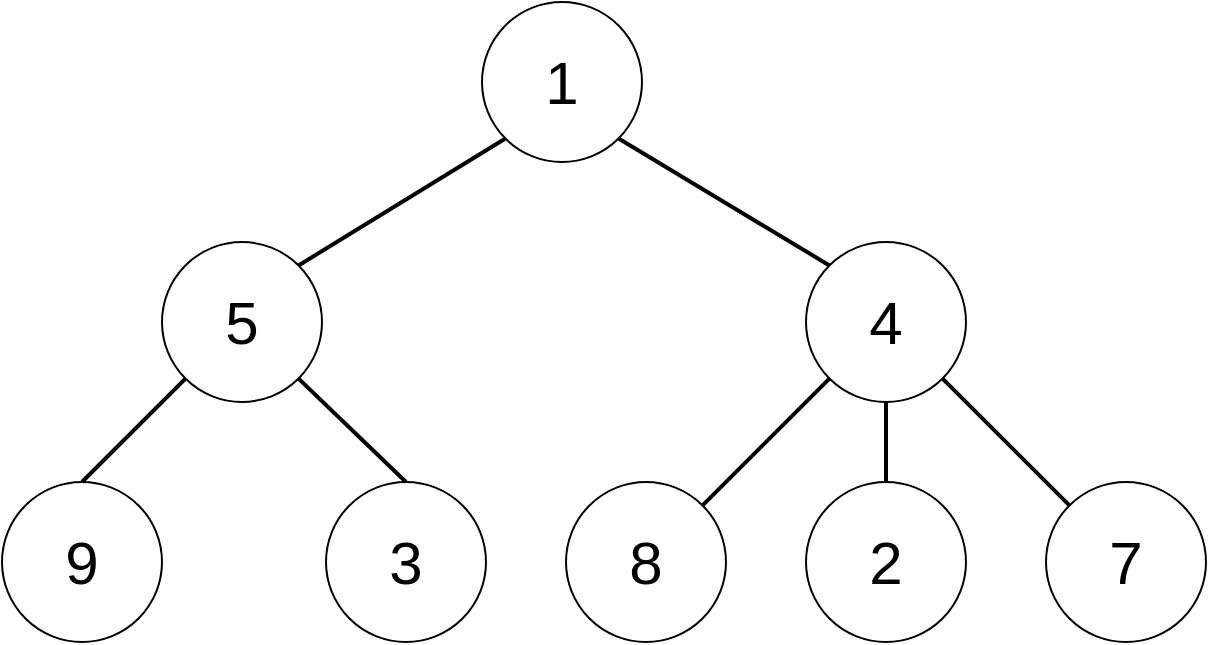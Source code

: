 <mxfile version="13.0.9" type="device"><diagram id="211eEE2k3VvQBBkMjDMZ" name="Page-1"><mxGraphModel dx="188" dy="580" grid="1" gridSize="10" guides="1" tooltips="1" connect="1" arrows="1" fold="1" page="1" pageScale="1" pageWidth="850" pageHeight="1100" math="0" shadow="0"><root><mxCell id="0"/><mxCell id="1" parent="0"/><mxCell id="ihnnHBz67--gn-hnJCxl-74" value="&lt;font style=&quot;font-size: 30px&quot;&gt;1&lt;/font&gt;" style="ellipse;whiteSpace=wrap;html=1;aspect=fixed;" vertex="1" parent="1"><mxGeometry x="1200" y="40" width="80" height="80" as="geometry"/></mxCell><mxCell id="ihnnHBz67--gn-hnJCxl-75" value="&lt;font style=&quot;font-size: 30px&quot;&gt;5&lt;/font&gt;" style="ellipse;whiteSpace=wrap;html=1;aspect=fixed;" vertex="1" parent="1"><mxGeometry x="1040" y="160" width="80" height="80" as="geometry"/></mxCell><mxCell id="ihnnHBz67--gn-hnJCxl-76" value="&lt;font style=&quot;font-size: 30px&quot;&gt;4&lt;/font&gt;" style="ellipse;whiteSpace=wrap;html=1;aspect=fixed;" vertex="1" parent="1"><mxGeometry x="1362" y="160" width="80" height="80" as="geometry"/></mxCell><mxCell id="ihnnHBz67--gn-hnJCxl-77" value="&lt;font style=&quot;font-size: 30px&quot;&gt;9&lt;/font&gt;" style="ellipse;whiteSpace=wrap;html=1;aspect=fixed;" vertex="1" parent="1"><mxGeometry x="960" y="280" width="80" height="80" as="geometry"/></mxCell><mxCell id="ihnnHBz67--gn-hnJCxl-78" value="&lt;font style=&quot;font-size: 30px&quot;&gt;3&lt;/font&gt;" style="ellipse;whiteSpace=wrap;html=1;aspect=fixed;" vertex="1" parent="1"><mxGeometry x="1122" y="280" width="80" height="80" as="geometry"/></mxCell><mxCell id="ihnnHBz67--gn-hnJCxl-79" value="&lt;font style=&quot;font-size: 30px&quot;&gt;8&lt;/font&gt;" style="ellipse;whiteSpace=wrap;html=1;aspect=fixed;" vertex="1" parent="1"><mxGeometry x="1242" y="280" width="80" height="80" as="geometry"/></mxCell><mxCell id="ihnnHBz67--gn-hnJCxl-80" value="&lt;font style=&quot;font-size: 30px&quot;&gt;2&lt;/font&gt;" style="ellipse;whiteSpace=wrap;html=1;aspect=fixed;" vertex="1" parent="1"><mxGeometry x="1362" y="280" width="80" height="80" as="geometry"/></mxCell><mxCell id="ihnnHBz67--gn-hnJCxl-81" value="&lt;font style=&quot;font-size: 30px&quot;&gt;7&lt;/font&gt;" style="ellipse;whiteSpace=wrap;html=1;aspect=fixed;" vertex="1" parent="1"><mxGeometry x="1482" y="280" width="80" height="80" as="geometry"/></mxCell><mxCell id="ihnnHBz67--gn-hnJCxl-83" value="" style="endArrow=none;html=1;strokeWidth=2;entryX=0;entryY=1;entryDx=0;entryDy=0;exitX=1;exitY=0;exitDx=0;exitDy=0;" edge="1" parent="1" source="ihnnHBz67--gn-hnJCxl-75" target="ihnnHBz67--gn-hnJCxl-74"><mxGeometry width="50" height="50" relative="1" as="geometry"><mxPoint x="1137" y="170" as="sourcePoint"/><mxPoint x="1187" y="120" as="targetPoint"/></mxGeometry></mxCell><mxCell id="ihnnHBz67--gn-hnJCxl-84" value="" style="endArrow=none;html=1;strokeWidth=2;entryX=1;entryY=1;entryDx=0;entryDy=0;exitX=0;exitY=0;exitDx=0;exitDy=0;" edge="1" parent="1" source="ihnnHBz67--gn-hnJCxl-76" target="ihnnHBz67--gn-hnJCxl-74"><mxGeometry width="50" height="50" relative="1" as="geometry"><mxPoint x="1220.004" y="223.436" as="sourcePoint"/><mxPoint x="1323.436" y="160.004" as="targetPoint"/></mxGeometry></mxCell><mxCell id="ihnnHBz67--gn-hnJCxl-85" value="" style="endArrow=none;html=1;strokeWidth=2;entryX=0;entryY=1;entryDx=0;entryDy=0;exitX=0.5;exitY=0;exitDx=0;exitDy=0;" edge="1" parent="1" source="ihnnHBz67--gn-hnJCxl-77" target="ihnnHBz67--gn-hnJCxl-75"><mxGeometry width="50" height="50" relative="1" as="geometry"><mxPoint x="930.004" y="293.436" as="sourcePoint"/><mxPoint x="1033.436" y="230.004" as="targetPoint"/></mxGeometry></mxCell><mxCell id="ihnnHBz67--gn-hnJCxl-86" value="" style="endArrow=none;html=1;strokeWidth=2;entryX=1;entryY=1;entryDx=0;entryDy=0;exitX=0.5;exitY=0;exitDx=0;exitDy=0;" edge="1" parent="1" source="ihnnHBz67--gn-hnJCxl-78" target="ihnnHBz67--gn-hnJCxl-75"><mxGeometry width="50" height="50" relative="1" as="geometry"><mxPoint x="1010" y="290" as="sourcePoint"/><mxPoint x="1061.716" y="238.284" as="targetPoint"/></mxGeometry></mxCell><mxCell id="ihnnHBz67--gn-hnJCxl-87" value="" style="endArrow=none;html=1;strokeWidth=2;entryX=0;entryY=1;entryDx=0;entryDy=0;exitX=1;exitY=0;exitDx=0;exitDy=0;" edge="1" parent="1" source="ihnnHBz67--gn-hnJCxl-79" target="ihnnHBz67--gn-hnJCxl-76"><mxGeometry width="50" height="50" relative="1" as="geometry"><mxPoint x="1375.72" y="261.72" as="sourcePoint"/><mxPoint x="1322.004" y="210.004" as="targetPoint"/></mxGeometry></mxCell><mxCell id="ihnnHBz67--gn-hnJCxl-88" value="" style="endArrow=none;html=1;strokeWidth=2;entryX=1;entryY=1;entryDx=0;entryDy=0;exitX=0;exitY=0;exitDx=0;exitDy=0;" edge="1" parent="1" source="ihnnHBz67--gn-hnJCxl-81" target="ihnnHBz67--gn-hnJCxl-76"><mxGeometry width="50" height="50" relative="1" as="geometry"><mxPoint x="1452.004" y="283.436" as="sourcePoint"/><mxPoint x="1515.436" y="220.004" as="targetPoint"/></mxGeometry></mxCell><mxCell id="ihnnHBz67--gn-hnJCxl-89" value="" style="endArrow=none;html=1;strokeWidth=2;entryX=0.5;entryY=1;entryDx=0;entryDy=0;exitX=0.5;exitY=0;exitDx=0;exitDy=0;" edge="1" parent="1" source="ihnnHBz67--gn-hnJCxl-80" target="ihnnHBz67--gn-hnJCxl-76"><mxGeometry width="50" height="50" relative="1" as="geometry"><mxPoint x="1465.436" y="313.436" as="sourcePoint"/><mxPoint x="1402.004" y="250.004" as="targetPoint"/></mxGeometry></mxCell></root></mxGraphModel></diagram></mxfile>
